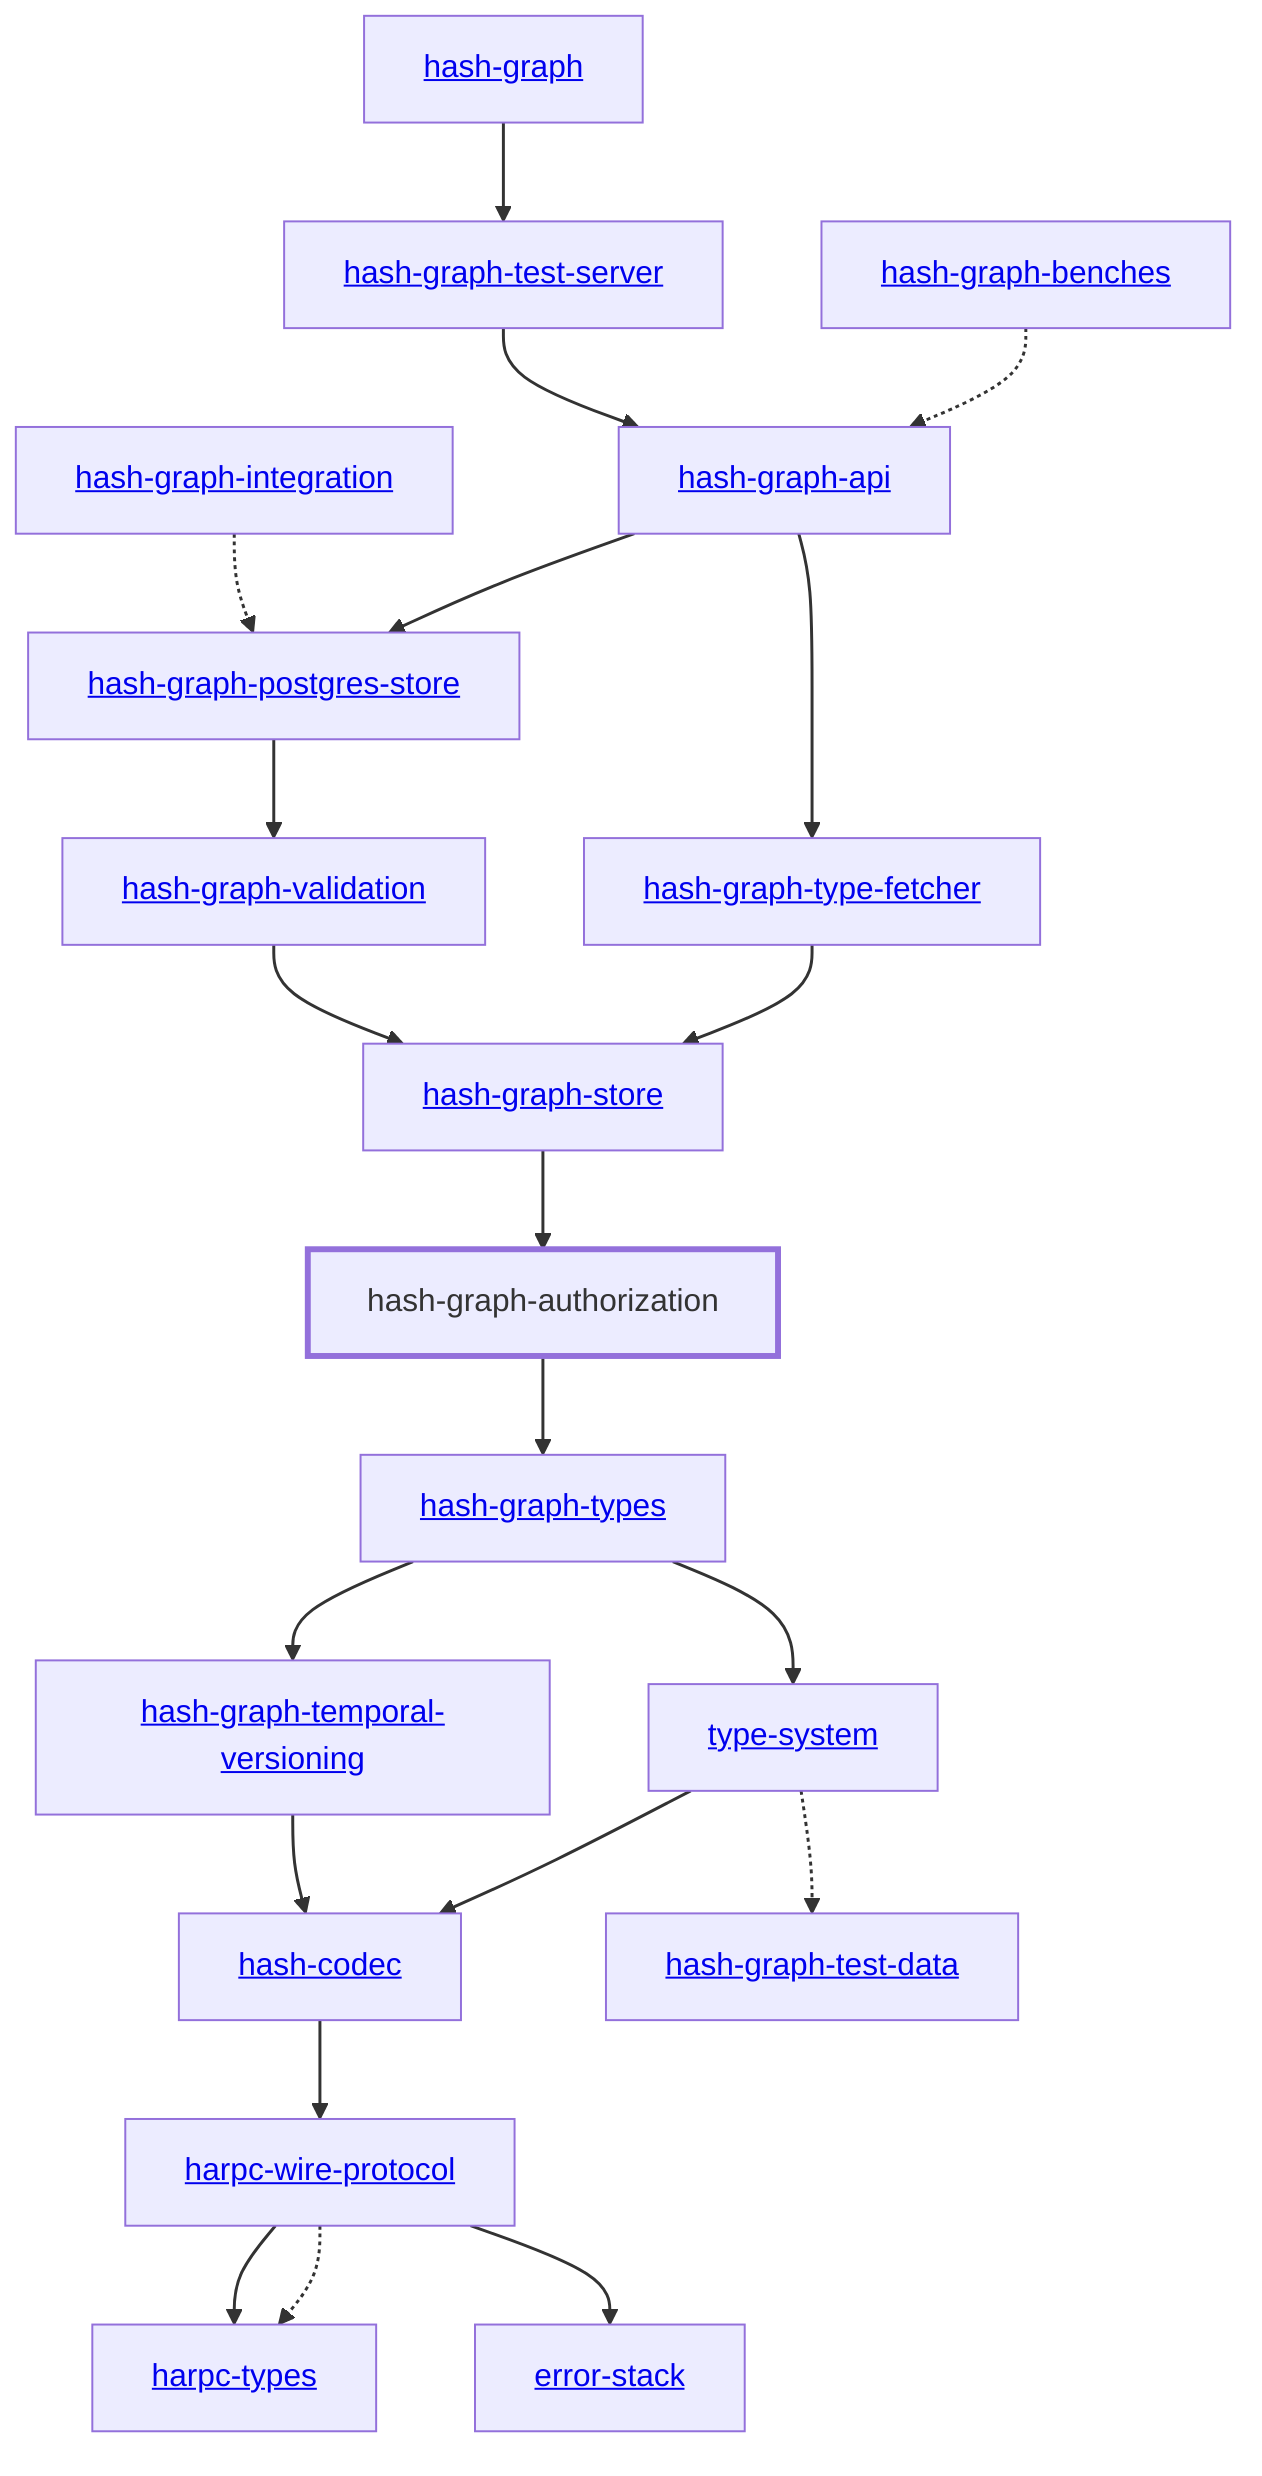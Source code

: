 graph TD
    %% Configure the diagram
    linkStyle default stroke-width:1.5px
    classDef default stroke-width:1px
    classDef root stroke-width:3px
    classDef dev stroke-width:1px
    classDef build stroke-width:1px
    %% Legend
    %% --> : Normal dependency
    %% -.-> : Dev dependency
    %% ---> : Build dependency
    0[hash-graph-authorization]
    class 0 root
    1[<a href="../type_system/index.html">type-system</a>]
    2[<a href="../hash_graph_types/index.html">hash-graph-types</a>]
    3[<a href="../hash_codec/index.html">hash-codec</a>]
    4[<a href="../error_stack/index.html">error-stack</a>]
    5[<a href="../hash_graph_test_data/index.html">hash-graph-test-data</a>]
    class 5 dev
    6[<a href="../hash_graph_temporal_versioning/index.html">hash-graph-temporal-versioning</a>]
    7[<a href="../harpc_types/index.html">harpc-types</a>]
    8[<a href="../harpc_wire_protocol/index.html">harpc-wire-protocol</a>]
    9[<a href="../hash_graph/index.html">hash-graph</a>]
    10[<a href="../hash_graph_api/index.html">hash-graph-api</a>]
    11[<a href="../hash_graph_benches/index.html">hash-graph-benches</a>]
    12[<a href="../hash_graph_integration/index.html">hash-graph-integration</a>]
    13[<a href="../hash_graph_postgres_store/index.html">hash-graph-postgres-store</a>]
    14[<a href="../hash_graph_store/index.html">hash-graph-store</a>]
    15[<a href="../hash_graph_test_server/index.html">hash-graph-test-server</a>]
    class 15 dev
    16[<a href="../hash_graph_type_fetcher/index.html">hash-graph-type-fetcher</a>]
    17[<a href="../hash_graph_validation/index.html">hash-graph-validation</a>]
    0 --> 2
    1 -.-> 5
    1 --> 3
    2 --> 1
    2 --> 6
    3 --> 8
    6 --> 3
    8 -.-> 7
    8 --> 7
    8 --> 4
    14 --> 0
    11 -.-> 10
    15 --> 10
    10 --> 13
    12 -.-> 13
    16 --> 14
    17 --> 14
    9 --> 15
    10 --> 16
    13 --> 17